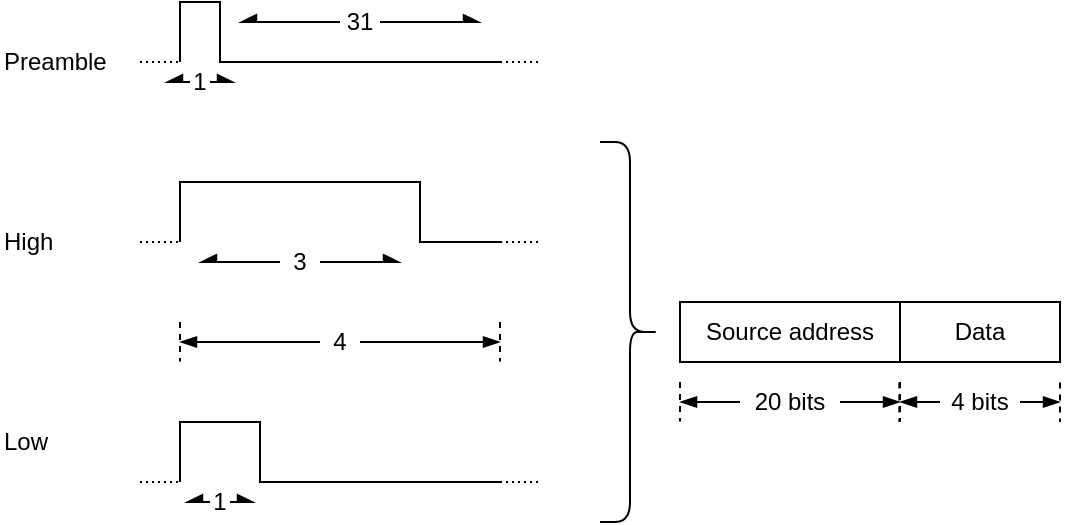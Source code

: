 <mxfile version="14.3.0" type="device"><diagram id="Y6qqtbGuh9EtIHSq9d6j" name="Page-1"><mxGraphModel dx="218" dy="193" grid="1" gridSize="10" guides="1" tooltips="1" connect="1" arrows="1" fold="1" page="1" pageScale="1" pageWidth="827" pageHeight="1169" math="0" shadow="0"><root><mxCell id="0"/><mxCell id="1" parent="0"/><mxCell id="RAPiA4JLRr1s3FvZKd0E-18" value="" style="endArrow=none;html=1;dashed=1;dashPattern=1 2;" edge="1" parent="1"><mxGeometry width="50" height="50" relative="1" as="geometry"><mxPoint x="110" y="280" as="sourcePoint"/><mxPoint x="130" y="280" as="targetPoint"/></mxGeometry></mxCell><mxCell id="RAPiA4JLRr1s3FvZKd0E-19" value="" style="endArrow=none;html=1;rounded=0;" edge="1" parent="1"><mxGeometry width="50" height="50" relative="1" as="geometry"><mxPoint x="130" y="280" as="sourcePoint"/><mxPoint x="290" y="280" as="targetPoint"/><Array as="points"><mxPoint x="130" y="250"/><mxPoint x="170" y="250"/><mxPoint x="170" y="280"/></Array></mxGeometry></mxCell><mxCell id="RAPiA4JLRr1s3FvZKd0E-20" value="" style="endArrow=none;html=1;dashed=1;dashPattern=1 2;" edge="1" parent="1"><mxGeometry width="50" height="50" relative="1" as="geometry"><mxPoint x="110" y="160" as="sourcePoint"/><mxPoint x="130" y="160" as="targetPoint"/></mxGeometry></mxCell><mxCell id="RAPiA4JLRr1s3FvZKd0E-21" value="" style="endArrow=none;html=1;rounded=0;" edge="1" parent="1"><mxGeometry width="50" height="50" relative="1" as="geometry"><mxPoint x="130" y="160" as="sourcePoint"/><mxPoint x="291.103" y="160" as="targetPoint"/><Array as="points"><mxPoint x="130" y="130"/><mxPoint x="250" y="130"/><mxPoint x="250" y="160"/></Array></mxGeometry></mxCell><mxCell id="RAPiA4JLRr1s3FvZKd0E-24" value="" style="endArrow=none;html=1;dashed=1;dashPattern=1 2;" edge="1" parent="1"><mxGeometry width="50" height="50" relative="1" as="geometry"><mxPoint x="290" y="280" as="sourcePoint"/><mxPoint x="310" y="280" as="targetPoint"/></mxGeometry></mxCell><mxCell id="RAPiA4JLRr1s3FvZKd0E-25" value="" style="endArrow=none;html=1;dashed=1;dashPattern=1 2;" edge="1" parent="1"><mxGeometry width="50" height="50" relative="1" as="geometry"><mxPoint x="290" y="160" as="sourcePoint"/><mxPoint x="310" y="160" as="targetPoint"/></mxGeometry></mxCell><mxCell id="RAPiA4JLRr1s3FvZKd0E-27" value="" style="endArrow=async;html=1;endFill=1;exitX=1;exitY=0.5;exitDx=0;exitDy=0;" edge="1" parent="1" source="RAPiA4JLRr1s3FvZKd0E-30"><mxGeometry width="50" height="50" relative="1" as="geometry"><mxPoint x="210" y="170" as="sourcePoint"/><mxPoint x="240" y="170" as="targetPoint"/></mxGeometry></mxCell><mxCell id="RAPiA4JLRr1s3FvZKd0E-29" value="" style="endArrow=none;html=1;endFill=0;startArrow=async;startFill=1;entryX=0;entryY=0.5;entryDx=0;entryDy=0;" edge="1" parent="1" target="RAPiA4JLRr1s3FvZKd0E-30"><mxGeometry width="50" height="50" relative="1" as="geometry"><mxPoint x="140" y="170" as="sourcePoint"/><mxPoint x="170" y="170" as="targetPoint"/></mxGeometry></mxCell><mxCell id="RAPiA4JLRr1s3FvZKd0E-30" value="3" style="text;html=1;strokeColor=none;fillColor=none;align=center;verticalAlign=middle;whiteSpace=wrap;rounded=0;" vertex="1" parent="1"><mxGeometry x="180" y="160" width="20" height="20" as="geometry"/></mxCell><mxCell id="RAPiA4JLRr1s3FvZKd0E-31" value="" style="endArrow=async;html=1;endFill=1;exitX=1;exitY=0.5;exitDx=0;exitDy=0;" edge="1" parent="1" source="RAPiA4JLRr1s3FvZKd0E-33"><mxGeometry width="50" height="50" relative="1" as="geometry"><mxPoint x="157" y="290" as="sourcePoint"/><mxPoint x="167" y="290" as="targetPoint"/></mxGeometry></mxCell><mxCell id="RAPiA4JLRr1s3FvZKd0E-32" value="" style="endArrow=none;html=1;endFill=0;startArrow=async;startFill=1;entryX=0;entryY=0.5;entryDx=0;entryDy=0;" edge="1" parent="1" target="RAPiA4JLRr1s3FvZKd0E-33"><mxGeometry width="50" height="50" relative="1" as="geometry"><mxPoint x="133" y="290" as="sourcePoint"/><mxPoint x="148" y="290" as="targetPoint"/></mxGeometry></mxCell><mxCell id="RAPiA4JLRr1s3FvZKd0E-33" value="1" style="text;html=1;strokeColor=none;fillColor=none;align=center;verticalAlign=middle;whiteSpace=wrap;rounded=0;" vertex="1" parent="1"><mxGeometry x="145" y="280" width="10" height="20" as="geometry"/></mxCell><mxCell id="RAPiA4JLRr1s3FvZKd0E-34" value="High" style="text;html=1;strokeColor=none;fillColor=none;align=left;verticalAlign=middle;whiteSpace=wrap;rounded=0;" vertex="1" parent="1"><mxGeometry x="40" y="150" width="70" height="20" as="geometry"/></mxCell><mxCell id="RAPiA4JLRr1s3FvZKd0E-35" value="Low" style="text;html=1;strokeColor=none;fillColor=none;align=left;verticalAlign=middle;whiteSpace=wrap;rounded=0;" vertex="1" parent="1"><mxGeometry x="40" y="250" width="70" height="20" as="geometry"/></mxCell><mxCell id="RAPiA4JLRr1s3FvZKd0E-36" value="" style="endArrow=none;html=1;dashed=1;dashPattern=1 2;" edge="1" parent="1"><mxGeometry width="50" height="50" relative="1" as="geometry"><mxPoint x="110" y="70" as="sourcePoint"/><mxPoint x="130" y="70" as="targetPoint"/></mxGeometry></mxCell><mxCell id="RAPiA4JLRr1s3FvZKd0E-37" value="" style="endArrow=none;html=1;rounded=0;" edge="1" parent="1"><mxGeometry width="50" height="50" relative="1" as="geometry"><mxPoint x="130" y="70" as="sourcePoint"/><mxPoint x="290" y="70" as="targetPoint"/><Array as="points"><mxPoint x="130" y="40"/><mxPoint x="150" y="40"/><mxPoint x="150" y="70"/></Array></mxGeometry></mxCell><mxCell id="RAPiA4JLRr1s3FvZKd0E-38" value="" style="endArrow=none;html=1;dashed=1;dashPattern=1 2;" edge="1" parent="1"><mxGeometry width="50" height="50" relative="1" as="geometry"><mxPoint x="290" y="70" as="sourcePoint"/><mxPoint x="310" y="70" as="targetPoint"/></mxGeometry></mxCell><mxCell id="RAPiA4JLRr1s3FvZKd0E-39" value="" style="endArrow=async;html=1;endFill=1;exitX=1;exitY=0.5;exitDx=0;exitDy=0;" edge="1" source="RAPiA4JLRr1s3FvZKd0E-41" parent="1"><mxGeometry width="50" height="50" relative="1" as="geometry"><mxPoint x="147" y="80" as="sourcePoint"/><mxPoint x="157" y="80" as="targetPoint"/></mxGeometry></mxCell><mxCell id="RAPiA4JLRr1s3FvZKd0E-40" value="" style="endArrow=none;html=1;endFill=0;startArrow=async;startFill=1;entryX=0;entryY=0.5;entryDx=0;entryDy=0;" edge="1" target="RAPiA4JLRr1s3FvZKd0E-41" parent="1"><mxGeometry width="50" height="50" relative="1" as="geometry"><mxPoint x="123" y="80" as="sourcePoint"/><mxPoint x="138" y="80" as="targetPoint"/></mxGeometry></mxCell><mxCell id="RAPiA4JLRr1s3FvZKd0E-41" value="1" style="text;html=1;strokeColor=none;fillColor=none;align=center;verticalAlign=middle;whiteSpace=wrap;rounded=0;" vertex="1" parent="1"><mxGeometry x="135" y="70" width="10" height="20" as="geometry"/></mxCell><mxCell id="RAPiA4JLRr1s3FvZKd0E-42" value="Preamble" style="text;html=1;strokeColor=none;fillColor=none;align=left;verticalAlign=middle;whiteSpace=wrap;rounded=0;" vertex="1" parent="1"><mxGeometry x="40" y="60" width="70" height="20" as="geometry"/></mxCell><mxCell id="RAPiA4JLRr1s3FvZKd0E-43" value="" style="endArrow=async;html=1;endFill=1;exitX=1;exitY=0.5;exitDx=0;exitDy=0;" edge="1" source="RAPiA4JLRr1s3FvZKd0E-45" parent="1"><mxGeometry width="50" height="50" relative="1" as="geometry"><mxPoint x="240" y="50" as="sourcePoint"/><mxPoint x="280" y="50" as="targetPoint"/></mxGeometry></mxCell><mxCell id="RAPiA4JLRr1s3FvZKd0E-44" value="" style="endArrow=none;html=1;endFill=0;startArrow=async;startFill=1;entryX=0;entryY=0.5;entryDx=0;entryDy=0;" edge="1" target="RAPiA4JLRr1s3FvZKd0E-45" parent="1"><mxGeometry width="50" height="50" relative="1" as="geometry"><mxPoint x="160" y="50" as="sourcePoint"/><mxPoint x="200" y="50" as="targetPoint"/></mxGeometry></mxCell><mxCell id="RAPiA4JLRr1s3FvZKd0E-45" value="31" style="text;html=1;strokeColor=none;fillColor=none;align=center;verticalAlign=middle;whiteSpace=wrap;rounded=0;" vertex="1" parent="1"><mxGeometry x="210" y="40" width="20" height="20" as="geometry"/></mxCell><mxCell id="RAPiA4JLRr1s3FvZKd0E-48" value="" style="endArrow=blockThin;html=1;endFill=1;exitX=1;exitY=0.5;exitDx=0;exitDy=0;" edge="1" source="RAPiA4JLRr1s3FvZKd0E-50" parent="1"><mxGeometry width="50" height="50" relative="1" as="geometry"><mxPoint x="210" y="210" as="sourcePoint"/><mxPoint x="290" y="210" as="targetPoint"/></mxGeometry></mxCell><mxCell id="RAPiA4JLRr1s3FvZKd0E-49" value="" style="endArrow=none;html=1;endFill=0;startArrow=blockThin;startFill=1;entryX=0;entryY=0.5;entryDx=0;entryDy=0;" edge="1" target="RAPiA4JLRr1s3FvZKd0E-50" parent="1"><mxGeometry width="50" height="50" relative="1" as="geometry"><mxPoint x="130" y="210" as="sourcePoint"/><mxPoint x="170" y="210" as="targetPoint"/></mxGeometry></mxCell><mxCell id="RAPiA4JLRr1s3FvZKd0E-50" value="4" style="text;html=1;strokeColor=none;fillColor=none;align=center;verticalAlign=middle;whiteSpace=wrap;rounded=0;" vertex="1" parent="1"><mxGeometry x="200" y="200" width="20" height="20" as="geometry"/></mxCell><mxCell id="RAPiA4JLRr1s3FvZKd0E-51" value="" style="endArrow=none;html=1;dashed=1;" edge="1" parent="1"><mxGeometry width="50" height="50" relative="1" as="geometry"><mxPoint x="130" y="200" as="sourcePoint"/><mxPoint x="130" y="219.77" as="targetPoint"/></mxGeometry></mxCell><mxCell id="RAPiA4JLRr1s3FvZKd0E-52" value="" style="endArrow=none;html=1;dashed=1;" edge="1" parent="1"><mxGeometry width="50" height="50" relative="1" as="geometry"><mxPoint x="290" y="200" as="sourcePoint"/><mxPoint x="290" y="219.77" as="targetPoint"/></mxGeometry></mxCell><mxCell id="RAPiA4JLRr1s3FvZKd0E-53" value="" style="shape=curlyBracket;whiteSpace=wrap;html=1;rounded=1;align=left;flipV=0;flipH=1;" vertex="1" parent="1"><mxGeometry x="340" y="110" width="30" height="190" as="geometry"/></mxCell><mxCell id="RAPiA4JLRr1s3FvZKd0E-54" value="Source address" style="rounded=0;whiteSpace=wrap;html=1;align=center;" vertex="1" parent="1"><mxGeometry x="380" y="190" width="110" height="30" as="geometry"/></mxCell><mxCell id="RAPiA4JLRr1s3FvZKd0E-55" value="Data" style="rounded=0;whiteSpace=wrap;html=1;align=center;" vertex="1" parent="1"><mxGeometry x="490" y="190" width="80" height="30" as="geometry"/></mxCell><mxCell id="RAPiA4JLRr1s3FvZKd0E-57" value="" style="endArrow=blockThin;html=1;endFill=1;exitX=1;exitY=0.5;exitDx=0;exitDy=0;" edge="1" source="RAPiA4JLRr1s3FvZKd0E-59" parent="1"><mxGeometry width="50" height="50" relative="1" as="geometry"><mxPoint x="460" y="240" as="sourcePoint"/><mxPoint x="490" y="240" as="targetPoint"/></mxGeometry></mxCell><mxCell id="RAPiA4JLRr1s3FvZKd0E-58" value="" style="endArrow=none;html=1;endFill=0;startArrow=blockThin;startFill=1;entryX=0;entryY=0.5;entryDx=0;entryDy=0;" edge="1" target="RAPiA4JLRr1s3FvZKd0E-59" parent="1"><mxGeometry width="50" height="50" relative="1" as="geometry"><mxPoint x="380" y="240" as="sourcePoint"/><mxPoint x="420" y="240" as="targetPoint"/></mxGeometry></mxCell><mxCell id="RAPiA4JLRr1s3FvZKd0E-59" value="20 bits" style="text;html=1;strokeColor=none;fillColor=none;align=center;verticalAlign=middle;whiteSpace=wrap;rounded=0;" vertex="1" parent="1"><mxGeometry x="410" y="230" width="50" height="20" as="geometry"/></mxCell><mxCell id="RAPiA4JLRr1s3FvZKd0E-60" value="" style="endArrow=none;html=1;dashed=1;" edge="1" parent="1"><mxGeometry width="50" height="50" relative="1" as="geometry"><mxPoint x="380" y="230" as="sourcePoint"/><mxPoint x="380" y="249.77" as="targetPoint"/></mxGeometry></mxCell><mxCell id="RAPiA4JLRr1s3FvZKd0E-61" value="" style="endArrow=none;html=1;dashed=1;" edge="1" parent="1"><mxGeometry width="50" height="50" relative="1" as="geometry"><mxPoint x="489.67" y="230.23" as="sourcePoint"/><mxPoint x="489.67" y="250.0" as="targetPoint"/></mxGeometry></mxCell><mxCell id="RAPiA4JLRr1s3FvZKd0E-67" value="" style="endArrow=blockThin;html=1;endFill=1;exitX=1;exitY=0.5;exitDx=0;exitDy=0;" edge="1" source="RAPiA4JLRr1s3FvZKd0E-69" parent="1"><mxGeometry width="50" height="50" relative="1" as="geometry"><mxPoint x="570" y="240" as="sourcePoint"/><mxPoint x="570" y="240" as="targetPoint"/></mxGeometry></mxCell><mxCell id="RAPiA4JLRr1s3FvZKd0E-68" value="" style="endArrow=none;html=1;endFill=0;startArrow=blockThin;startFill=1;entryX=0;entryY=0.5;entryDx=0;entryDy=0;" edge="1" target="RAPiA4JLRr1s3FvZKd0E-69" parent="1"><mxGeometry width="50" height="50" relative="1" as="geometry"><mxPoint x="490" y="240" as="sourcePoint"/><mxPoint x="530" y="240" as="targetPoint"/></mxGeometry></mxCell><mxCell id="RAPiA4JLRr1s3FvZKd0E-69" value="4 bits" style="text;html=1;strokeColor=none;fillColor=none;align=center;verticalAlign=middle;whiteSpace=wrap;rounded=0;" vertex="1" parent="1"><mxGeometry x="510" y="230" width="40" height="20" as="geometry"/></mxCell><mxCell id="RAPiA4JLRr1s3FvZKd0E-70" value="" style="endArrow=none;html=1;dashed=1;" edge="1" parent="1"><mxGeometry width="50" height="50" relative="1" as="geometry"><mxPoint x="490" y="230" as="sourcePoint"/><mxPoint x="490" y="249.77" as="targetPoint"/></mxGeometry></mxCell><mxCell id="RAPiA4JLRr1s3FvZKd0E-71" value="" style="endArrow=none;html=1;dashed=1;" edge="1" parent="1"><mxGeometry width="50" height="50" relative="1" as="geometry"><mxPoint x="570.0" y="230.23" as="sourcePoint"/><mxPoint x="570.0" y="250" as="targetPoint"/></mxGeometry></mxCell></root></mxGraphModel></diagram></mxfile>
